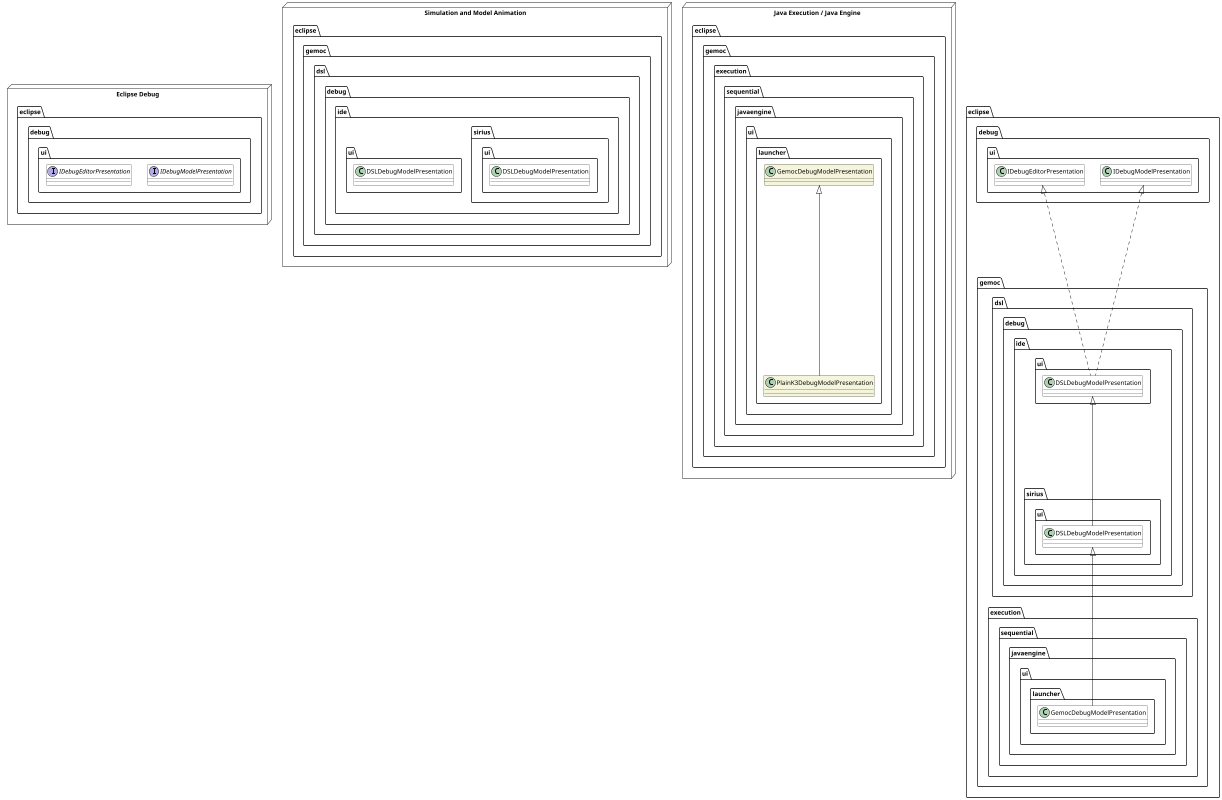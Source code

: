 @startuml
skinparam class {
	BackgroundColor White
	ArrowColor Black
	BorderColor Black
}

scale max 1024 width
scale max 800 height

package "Eclipse Debug" as eclipse_debug <<Node>> {
	namespace eclipse.debug.ui {
		interface IDebugModelPresentation
		interface IDebugEditorPresentation
	}
}

package "Simulation and Model Animation" as simulation_model_animation <<Node>> {
	namespace eclipse.gemoc.dsl.debug.ide.sirius.ui {
		class DSLDebugModelPresentation {
		}
	}
	namespace eclipse.gemoc.dsl.debug.ide.ui {
		class DSLDebugModelPresentation
	}
}


package "Java Execution / Java Engine" as java_execution <<Node>> {
	namespace eclipse.gemoc.execution.sequential.javaengine.ui.launcher {
		class GemocDebugModelPresentation  #beige
		class PlainK3DebugModelPresentation  #beige
		GemocDebugModelPresentation <|-- PlainK3DebugModelPresentation
	}
}

eclipse.gemoc.dsl.debug.ide.ui.DSLDebugModelPresentation <|-- eclipse.gemoc.dsl.debug.ide.sirius.ui.DSLDebugModelPresentation
eclipse.debug.ui.IDebugModelPresentation <|.. eclipse.gemoc.dsl.debug.ide.ui.DSLDebugModelPresentation
eclipse.debug.ui.IDebugEditorPresentation <|.. eclipse.gemoc.dsl.debug.ide.ui.DSLDebugModelPresentation

eclipse.gemoc.dsl.debug.ide.sirius.ui.DSLDebugModelPresentation <|-- eclipse.gemoc.execution.sequential.javaengine.ui.launcher.GemocDebugModelPresentation

@enduml
